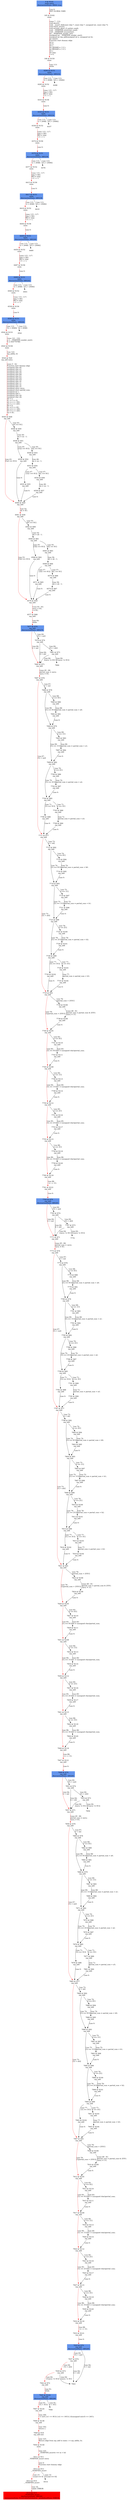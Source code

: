 digraph ARG {
node [style="filled" shape="box" color="white"]
0 [fillcolor="cornflowerblue" label="0 @ N141\nmain entry\nAbstractionState: ABS0: true\n" id="0"]
165 [label="165 @ N162\nmain\n" id="165"]
166 [label="166 @ N150\nmain\n" id="166"]
6294 [fillcolor="cornflowerblue" label="6294 @ N151\nmain\nAbstractionState: ABS232\n" id="6294"]
6295 [label="6295 @ N152\nmain\n" id="6295"]
6333 [label="6333 @ N156\nmain\n" id="6333"]
6335 [fillcolor="cornflowerblue" label="6335 @ N151\nmain\nAbstractionState: ABS234\n" id="6335"]
6336 [label="6336 @ N152\nmain\n" id="6336"]
6374 [label="6374 @ N156\nmain\n" id="6374"]
6376 [fillcolor="cornflowerblue" label="6376 @ N151\nmain\nAbstractionState: ABS236\n" id="6376"]
6377 [label="6377 @ N152\nmain\n" id="6377"]
6415 [label="6415 @ N156\nmain\n" id="6415"]
6417 [fillcolor="cornflowerblue" label="6417 @ N151\nmain\nAbstractionState: ABS238\n" id="6417"]
6418 [label="6418 @ N152\nmain\n" id="6418"]
6456 [label="6456 @ N156\nmain\n" id="6456"]
6458 [fillcolor="cornflowerblue" label="6458 @ N151\nmain\nAbstractionState: ABS240\n" id="6458"]
6459 [label="6459 @ N152\nmain\n" id="6459"]
6497 [label="6497 @ N156\nmain\n" id="6497"]
6499 [fillcolor="cornflowerblue" label="6499 @ N151\nmain\nAbstractionState: ABS242\n" id="6499"]
6500 [label="6500 @ N152\nmain\n" id="6500"]
6538 [label="6538 @ N156\nmain\n" id="6538"]
6540 [fillcolor="cornflowerblue" label="6540 @ N151\nmain\nAbstractionState: ABS244\n" id="6540"]
6542 [label="6542 @ N153\nmain\n" id="6542"]
6543 [label="6543 @ N158\nmain\n" id="6543"]
6544 [label="6544 @ N20\nmp_add entry\n" id="6544"]
6545 [label="6545 @ N48\nmp_add\n" id="6545"]
6560 [label="6560 @ N49\nmp_add\n" id="6560"]
6561 [label="6561 @ N58\nmp_add\n" id="6561"]
6576 [label="6576 @ N59\nmp_add\n" id="6576"]
6577 [label="6577 @ N69\nmp_add\n" id="6577"]
7677 [fillcolor="cornflowerblue" label="7677 @ N70\nmp_add\nAbstractionState: ABS279\n" id="7677"]
7685 [label="7685 @ N71\nmp_add\n" id="7685"]
7687 [label="7687 @ N76\nmp_add\n" id="7687"]
7711 [label="7711 @ N77\nmp_add\n" id="7711"]
7735 [label="7735 @ N91\nmp_add\n" id="7735"]
7740 [label="7740 @ N105\nmp_add\n" id="7740"]
7745 [label="7745 @ N109\nmp_add\n" id="7745"]
7750 [label="7750 @ N112\nmp_add\n" id="7750"]
7755 [label="7755 @ N115\nmp_add\n" id="7755"]
7760 [label="7760 @ N118\nmp_add\n" id="7760"]
7761 [label="7761 @ N121\nmp_add\n" id="7761"]
7763 [fillcolor="cornflowerblue" label="7763 @ N70\nmp_add\nAbstractionState: ABS281\n" id="7763"]
7771 [label="7771 @ N71\nmp_add\n" id="7771"]
7773 [label="7773 @ N76\nmp_add\n" id="7773"]
7797 [label="7797 @ N77\nmp_add\n" id="7797"]
7821 [label="7821 @ N91\nmp_add\n" id="7821"]
7826 [label="7826 @ N105\nmp_add\n" id="7826"]
7831 [label="7831 @ N109\nmp_add\n" id="7831"]
7836 [label="7836 @ N112\nmp_add\n" id="7836"]
7841 [label="7841 @ N115\nmp_add\n" id="7841"]
7846 [label="7846 @ N118\nmp_add\n" id="7846"]
7847 [label="7847 @ N121\nmp_add\n" id="7847"]
7849 [fillcolor="cornflowerblue" label="7849 @ N70\nmp_add\nAbstractionState: ABS283\n" id="7849"]
7857 [label="7857 @ N71\nmp_add\n" id="7857"]
7859 [label="7859 @ N76\nmp_add\n" id="7859"]
7883 [label="7883 @ N77\nmp_add\n" id="7883"]
7907 [label="7907 @ N91\nmp_add\n" id="7907"]
7912 [label="7912 @ N105\nmp_add\n" id="7912"]
7917 [label="7917 @ N109\nmp_add\n" id="7917"]
7922 [label="7922 @ N112\nmp_add\n" id="7922"]
7927 [label="7927 @ N115\nmp_add\n" id="7927"]
7932 [label="7932 @ N118\nmp_add\n" id="7932"]
7933 [label="7933 @ N121\nmp_add\n" id="7933"]
7935 [fillcolor="cornflowerblue" label="7935 @ N70\nmp_add\nAbstractionState: ABS285\n" id="7935"]
7937 [label="7937 @ N74\nmp_add\n" id="7937"]
7939 [label="7939 @ N73\nmp_add\n" id="7939"]
7942 [label="7942 @ N72\nmp_add\n" id="7942"]
7945 [fillcolor="cornflowerblue" label="7945 @ N122\nmp_add\nAbstractionState: ABS286\n" id="7945"]
7947 [label="7947 @ N124\nmp_add\n" id="7947"]
7948 [label="7948 @ N138\nmp_add\n" id="7948"]
7949 [label="7949 @ N19\nmp_add exit\n" id="7949"]
7950 [label="7950 @ N159\nmain\n" id="7950"]
8311 [label="8311 @ N11\n__VERIFIER_assert entry\n" id="8311"]
8312 [label="8312 @ N12\n__VERIFIER_assert\n" id="8312"]
8313 [label="8313 @ N14\n__VERIFIER_assert\n" id="8313"]
8316 [fillcolor="red" label="8316 @ N15\n__VERIFIER_assert\nAbstractionState: ABS295\n AutomatonState: ErrorLabelAutomaton: _predefinedState_ERROR\n" id="8316"]
7928 [label="7928 @ N119\nmp_add\n" id="7928"]
7930 [label="7930 @ N120\nmp_add\n" id="7930"]
7923 [label="7923 @ N116\nmp_add\n" id="7923"]
7925 [label="7925 @ N117\nmp_add\n" id="7925"]
7918 [label="7918 @ N113\nmp_add\n" id="7918"]
7920 [label="7920 @ N114\nmp_add\n" id="7920"]
7913 [label="7913 @ N110\nmp_add\n" id="7913"]
7915 [label="7915 @ N111\nmp_add\n" id="7915"]
7908 [label="7908 @ N106\nmp_add\n" id="7908"]
7910 [label="7910 @ N108\nmp_add\n" id="7910"]
7884 [label="7884 @ N92\nmp_add\n" id="7884"]
7890 [label="7890 @ N93\nmp_add\n" id="7890"]
7895 [label="7895 @ N96\nmp_add\n" id="7895"]
7900 [label="7900 @ N99\nmp_add\n" id="7900"]
7902 [label="7902 @ N102\nmp_add\n" id="7902"]
7901 [label="7901 @ N103\nmp_add\n" id="7901"]
7905 [label="7905 @ N104\nmp_add\n" id="7905"]
7896 [label="7896 @ N100\nmp_add\n" id="7896"]
7898 [label="7898 @ N101\nmp_add\n" id="7898"]
7891 [label="7891 @ N97\nmp_add\n" id="7891"]
7893 [label="7893 @ N98\nmp_add\n" id="7893"]
7886 [label="7886 @ N94\nmp_add\n" id="7886"]
7888 [label="7888 @ N95\nmp_add\n" id="7888"]
7860 [label="7860 @ N78\nmp_add\n" id="7860"]
7866 [label="7866 @ N79\nmp_add\n" id="7866"]
7871 [label="7871 @ N82\nmp_add\n" id="7871"]
7876 [label="7876 @ N85\nmp_add\n" id="7876"]
7878 [label="7878 @ N88\nmp_add\n" id="7878"]
7877 [label="7877 @ N89\nmp_add\n" id="7877"]
7881 [label="7881 @ N90\nmp_add\n" id="7881"]
7872 [label="7872 @ N86\nmp_add\n" id="7872"]
7874 [label="7874 @ N87\nmp_add\n" id="7874"]
7867 [label="7867 @ N83\nmp_add\n" id="7867"]
7869 [label="7869 @ N84\nmp_add\n" id="7869"]
7862 [label="7862 @ N80\nmp_add\n" id="7862"]
7864 [label="7864 @ N81\nmp_add\n" id="7864"]
7851 [label="7851 @ N74\nmp_add\n" id="7851"]
7853 [label="7853 @ N73\nmp_add\n" id="7853"]
7842 [label="7842 @ N119\nmp_add\n" id="7842"]
7844 [label="7844 @ N120\nmp_add\n" id="7844"]
7837 [label="7837 @ N116\nmp_add\n" id="7837"]
7839 [label="7839 @ N117\nmp_add\n" id="7839"]
7832 [label="7832 @ N113\nmp_add\n" id="7832"]
7834 [label="7834 @ N114\nmp_add\n" id="7834"]
7827 [label="7827 @ N110\nmp_add\n" id="7827"]
7829 [label="7829 @ N111\nmp_add\n" id="7829"]
7822 [label="7822 @ N106\nmp_add\n" id="7822"]
7824 [label="7824 @ N108\nmp_add\n" id="7824"]
7798 [label="7798 @ N92\nmp_add\n" id="7798"]
7804 [label="7804 @ N93\nmp_add\n" id="7804"]
7809 [label="7809 @ N96\nmp_add\n" id="7809"]
7814 [label="7814 @ N99\nmp_add\n" id="7814"]
7816 [label="7816 @ N102\nmp_add\n" id="7816"]
7815 [label="7815 @ N103\nmp_add\n" id="7815"]
7819 [label="7819 @ N104\nmp_add\n" id="7819"]
7810 [label="7810 @ N100\nmp_add\n" id="7810"]
7812 [label="7812 @ N101\nmp_add\n" id="7812"]
7805 [label="7805 @ N97\nmp_add\n" id="7805"]
7807 [label="7807 @ N98\nmp_add\n" id="7807"]
7800 [label="7800 @ N94\nmp_add\n" id="7800"]
7802 [label="7802 @ N95\nmp_add\n" id="7802"]
7774 [label="7774 @ N78\nmp_add\n" id="7774"]
7780 [label="7780 @ N79\nmp_add\n" id="7780"]
7785 [label="7785 @ N82\nmp_add\n" id="7785"]
7790 [label="7790 @ N85\nmp_add\n" id="7790"]
7792 [label="7792 @ N88\nmp_add\n" id="7792"]
7791 [label="7791 @ N89\nmp_add\n" id="7791"]
7795 [label="7795 @ N90\nmp_add\n" id="7795"]
7786 [label="7786 @ N86\nmp_add\n" id="7786"]
7788 [label="7788 @ N87\nmp_add\n" id="7788"]
7781 [label="7781 @ N83\nmp_add\n" id="7781"]
7783 [label="7783 @ N84\nmp_add\n" id="7783"]
7776 [label="7776 @ N80\nmp_add\n" id="7776"]
7778 [label="7778 @ N81\nmp_add\n" id="7778"]
7765 [label="7765 @ N74\nmp_add\n" id="7765"]
7767 [label="7767 @ N73\nmp_add\n" id="7767"]
7756 [label="7756 @ N119\nmp_add\n" id="7756"]
7758 [label="7758 @ N120\nmp_add\n" id="7758"]
7751 [label="7751 @ N116\nmp_add\n" id="7751"]
7753 [label="7753 @ N117\nmp_add\n" id="7753"]
7746 [label="7746 @ N113\nmp_add\n" id="7746"]
7748 [label="7748 @ N114\nmp_add\n" id="7748"]
7741 [label="7741 @ N110\nmp_add\n" id="7741"]
7743 [label="7743 @ N111\nmp_add\n" id="7743"]
7736 [label="7736 @ N106\nmp_add\n" id="7736"]
7738 [label="7738 @ N108\nmp_add\n" id="7738"]
7712 [label="7712 @ N92\nmp_add\n" id="7712"]
7718 [label="7718 @ N93\nmp_add\n" id="7718"]
7723 [label="7723 @ N96\nmp_add\n" id="7723"]
7728 [label="7728 @ N99\nmp_add\n" id="7728"]
7730 [label="7730 @ N102\nmp_add\n" id="7730"]
7729 [label="7729 @ N103\nmp_add\n" id="7729"]
7733 [label="7733 @ N104\nmp_add\n" id="7733"]
7724 [label="7724 @ N100\nmp_add\n" id="7724"]
7726 [label="7726 @ N101\nmp_add\n" id="7726"]
7719 [label="7719 @ N97\nmp_add\n" id="7719"]
7721 [label="7721 @ N98\nmp_add\n" id="7721"]
7714 [label="7714 @ N94\nmp_add\n" id="7714"]
7716 [label="7716 @ N95\nmp_add\n" id="7716"]
7688 [label="7688 @ N78\nmp_add\n" id="7688"]
7694 [label="7694 @ N79\nmp_add\n" id="7694"]
7699 [label="7699 @ N82\nmp_add\n" id="7699"]
7704 [label="7704 @ N85\nmp_add\n" id="7704"]
7706 [label="7706 @ N88\nmp_add\n" id="7706"]
7705 [label="7705 @ N89\nmp_add\n" id="7705"]
7709 [label="7709 @ N90\nmp_add\n" id="7709"]
7700 [label="7700 @ N86\nmp_add\n" id="7700"]
7702 [label="7702 @ N87\nmp_add\n" id="7702"]
7695 [label="7695 @ N83\nmp_add\n" id="7695"]
7697 [label="7697 @ N84\nmp_add\n" id="7697"]
7690 [label="7690 @ N80\nmp_add\n" id="7690"]
7692 [label="7692 @ N81\nmp_add\n" id="7692"]
7679 [label="7679 @ N74\nmp_add\n" id="7679"]
7681 [label="7681 @ N73\nmp_add\n" id="7681"]
6562 [label="6562 @ N60\nmp_add\n" id="6562"]
6564 [label="6564 @ N61\nmp_add\n" id="6564"]
6566 [label="6566 @ N62\nmp_add\n" id="6566"]
6565 [label="6565 @ N63\nmp_add\n" id="6565"]
6569 [label="6569 @ N64\nmp_add\n" id="6569"]
6571 [label="6571 @ N65\nmp_add\n" id="6571"]
6570 [label="6570 @ N66\nmp_add\n" id="6570"]
6574 [label="6574 @ N67\nmp_add\n" id="6574"]
6546 [label="6546 @ N50\nmp_add\n" id="6546"]
6548 [label="6548 @ N51\nmp_add\n" id="6548"]
6550 [label="6550 @ N52\nmp_add\n" id="6550"]
6549 [label="6549 @ N53\nmp_add\n" id="6549"]
6553 [label="6553 @ N54\nmp_add\n" id="6553"]
6555 [label="6555 @ N55\nmp_add\n" id="6555"]
6554 [label="6554 @ N56\nmp_add\n" id="6554"]
6558 [label="6558 @ N57\nmp_add\n" id="6558"]
0 -> 165 [color="red" label="Line 0: \lINIT GLOBAL VARS\l" id="0 -> 165"]
165 -> 166 [color="red" label="Lines 7 - 112: \lvoid abort();\lvoid __assert_fail(const char *, const char *, unsigned int, const char *);\lvoid reach_error();\lvoid assume_abort_if_not(int cond);\lvoid __VERIFIER_assert(int cond);\lvoid __VERIFIER_assume(int);\lint __VERIFIER_nondet_int();\lunsigned int __VERIFIER_nondet_uint();\lunsigned int mp_add(unsigned int a, unsigned int b);\lint main();\lFunction start dummy edge\lint a;\lint b;\lint r;\lint A[2048] = { 0 };\lint B[2048] = { 0 };\lint i;\lint tmp;\li = 0;\l" id="165 -> 166"]
166 -> 6294 [color="red" label="Line 113: \lwhile\l" id="166 -> 6294"]
6294 -> 6295 [color="red" label="Line 113: \l[i < 2048]\l" id="6294 -> 6295"]
6294 -> 6296 [label="Line 113: \l[!(i < 2048)]\l" id="6294 -> 6296"]
6295 -> 6333 [color="red" label="Lines 115 - 117: \ltmp = A[i];\lB[i] = tmp;\li = i + 1;\l" id="6295 -> 6333"]
6333 -> 6335 [color="red" label="Line 0: \l\l" id="6333 -> 6335"]
6335 -> 6336 [color="red" label="Line 113: \l[i < 2048]\l" id="6335 -> 6336"]
6335 -> 6337 [label="Line 113: \l[!(i < 2048)]\l" id="6335 -> 6337"]
6336 -> 6374 [color="red" label="Lines 115 - 117: \ltmp = A[i];\lB[i] = tmp;\li = i + 1;\l" id="6336 -> 6374"]
6374 -> 6376 [color="red" label="Line 0: \l\l" id="6374 -> 6376"]
6376 -> 6377 [color="red" label="Line 113: \l[i < 2048]\l" id="6376 -> 6377"]
6376 -> 6378 [label="Line 113: \l[!(i < 2048)]\l" id="6376 -> 6378"]
6377 -> 6415 [color="red" label="Lines 115 - 117: \ltmp = A[i];\lB[i] = tmp;\li = i + 1;\l" id="6377 -> 6415"]
6415 -> 6417 [color="red" label="Line 0: \l\l" id="6415 -> 6417"]
6417 -> 6418 [color="red" label="Line 113: \l[i < 2048]\l" id="6417 -> 6418"]
6417 -> 6419 [label="Line 113: \l[!(i < 2048)]\l" id="6417 -> 6419"]
6418 -> 6456 [color="red" label="Lines 115 - 117: \ltmp = A[i];\lB[i] = tmp;\li = i + 1;\l" id="6418 -> 6456"]
6456 -> 6458 [color="red" label="Line 0: \l\l" id="6456 -> 6458"]
6458 -> 6459 [color="red" label="Line 113: \l[i < 2048]\l" id="6458 -> 6459"]
6458 -> 6460 [label="Line 113: \l[!(i < 2048)]\l" id="6458 -> 6460"]
6459 -> 6497 [color="red" label="Lines 115 - 117: \ltmp = A[i];\lB[i] = tmp;\li = i + 1;\l" id="6459 -> 6497"]
6497 -> 6499 [color="red" label="Line 0: \l\l" id="6497 -> 6499"]
6499 -> 6500 [color="red" label="Line 113: \l[i < 2048]\l" id="6499 -> 6500"]
6499 -> 6501 [label="Line 113: \l[!(i < 2048)]\l" id="6499 -> 6501"]
6500 -> 6538 [color="red" label="Lines 115 - 117: \ltmp = A[i];\lB[i] = tmp;\li = i + 1;\l" id="6500 -> 6538"]
6538 -> 6540 [color="red" label="Line 0: \l\l" id="6538 -> 6540"]
6540 -> 6541 [label="Line 113: \l[i < 2048]\l" id="6540 -> 6541"]
6540 -> 6542 [color="red" label="Line 113: \l[!(i < 2048)]\l" id="6540 -> 6542"]
6542 -> 6543 [color="red" label="Lines 121 - 122: \la = __VERIFIER_nondet_uint();\lb = 234770789;\l" id="6542 -> 6543"]
6543 -> 6544 [color="red" label="Line 123: \lmp_add(a, b)\l" id="6543 -> 6544"]
6544 -> 6545 [color="red" label="Lines 0 - 42: \lFunction start dummy edge\lunsigned char a0;\lunsigned char a1;\lunsigned char a2;\lunsigned char a3;\lunsigned char b0;\lunsigned char b1;\lunsigned char b2;\lunsigned char b3;\lunsigned char r0;\lunsigned char r1;\lunsigned char r2;\lunsigned char r3;\lunsigned short carry;\lunsigned short partial_sum;\lunsigned int r;\lunsigned char i;\lunsigned char na;\lunsigned char nb;\la0 = a;\la1 = a >> 8;\la2 = a >> 16U;\la3 = a >> 24U;\lb0 = b;\lb1 = b >> 8U;\lb2 = b >> 16U;\lb3 = b >> 24U;\lna = 4U;\l" id="6544 -> 6545"]
6545 -> 6546 [label="Line 43: \l[a3 == 0U]\l" id="6545 -> 6546"]
6545 -> 6560 [color="red" label="Line 43: \l[!(a3 == 0U)]\l" id="6545 -> 6560"]
6560 -> 6561 [color="red" label="Line 52: \lnb = 4U;\l" id="6560 -> 6561"]
6561 -> 6562 [label="Line 53: \l[b3 == 0U]\l" id="6561 -> 6562"]
6561 -> 6576 [color="red" label="Line 53: \l[!(b3 == 0U)]\l" id="6561 -> 6576"]
6576 -> 6577 [color="red" label="Lines 62 - 63: \lcarry = 0U;\li = 0U;\l" id="6576 -> 6577"]
6577 -> 7677 [color="red" label="Line 64: \lwhile\l" id="6577 -> 7677"]
7677 -> 7679 [label="Line 64: \l[!(i < na)]\l" id="7677 -> 7679"]
7677 -> 7685 [color="red" label="Line 64: \l[i < na]\l" id="7677 -> 7685"]
7685 -> 7687 [color="red" label="Lines 65 - 66: \lpartial_sum = carry;\lcarry = 0U;\l" id="7685 -> 7687"]
7687 -> 7688 [label="Line 67: \l[i < na]\l" id="7687 -> 7688"]
7687 -> 7711 [color="red" label="Line 67: \l[!(i < na)]\l" id="7687 -> 7711"]
7711 -> 7712 [label="Line 73: \l[i < nb]\l" id="7711 -> 7712"]
7711 -> 7735 [color="red" label="Line 73: \l[!(i < nb)]\l" id="7711 -> 7735"]
7735 -> 7736 [label="Line 79: \l[partial_sum > 255U]\l" id="7735 -> 7736"]
7735 -> 7740 [color="red" label="Line 79: \l[!(partial_sum > 255U)]\l" id="7735 -> 7740"]
7740 -> 7741 [label="Line 83: \l[i == 0U]\l" id="7740 -> 7741"]
7740 -> 7745 [color="red" label="Line 83: \l[!(i == 0U)]\l" id="7740 -> 7745"]
7745 -> 7746 [label="Line 84: \l[i == 1U]\l" id="7745 -> 7746"]
7745 -> 7750 [color="red" label="Line 84: \l[!(i == 1U)]\l" id="7745 -> 7750"]
7750 -> 7751 [label="Line 85: \l[i == 2U]\l" id="7750 -> 7751"]
7750 -> 7755 [color="red" label="Line 85: \l[!(i == 2U)]\l" id="7750 -> 7755"]
7755 -> 7756 [label="Line 86: \l[i == 3U]\l" id="7755 -> 7756"]
7755 -> 7760 [color="red" label="Line 86: \l[!(i == 3U)]\l" id="7755 -> 7760"]
7760 -> 7761 [color="red" label="Line 88: \li = i + 1U;\l" id="7760 -> 7761"]
7761 -> 7763 [color="red" label="Line 0: \l\l" id="7761 -> 7763"]
7763 -> 7765 [label="Line 64: \l[!(i < na)]\l" id="7763 -> 7765"]
7763 -> 7771 [color="red" label="Line 64: \l[i < na]\l" id="7763 -> 7771"]
7771 -> 7773 [color="red" label="Lines 65 - 66: \lpartial_sum = carry;\lcarry = 0U;\l" id="7771 -> 7773"]
7773 -> 7774 [label="Line 67: \l[i < na]\l" id="7773 -> 7774"]
7773 -> 7797 [color="red" label="Line 67: \l[!(i < na)]\l" id="7773 -> 7797"]
7797 -> 7798 [label="Line 73: \l[i < nb]\l" id="7797 -> 7798"]
7797 -> 7821 [color="red" label="Line 73: \l[!(i < nb)]\l" id="7797 -> 7821"]
7821 -> 7822 [label="Line 79: \l[partial_sum > 255U]\l" id="7821 -> 7822"]
7821 -> 7826 [color="red" label="Line 79: \l[!(partial_sum > 255U)]\l" id="7821 -> 7826"]
7826 -> 7827 [label="Line 83: \l[i == 0U]\l" id="7826 -> 7827"]
7826 -> 7831 [color="red" label="Line 83: \l[!(i == 0U)]\l" id="7826 -> 7831"]
7831 -> 7832 [label="Line 84: \l[i == 1U]\l" id="7831 -> 7832"]
7831 -> 7836 [color="red" label="Line 84: \l[!(i == 1U)]\l" id="7831 -> 7836"]
7836 -> 7837 [label="Line 85: \l[i == 2U]\l" id="7836 -> 7837"]
7836 -> 7841 [color="red" label="Line 85: \l[!(i == 2U)]\l" id="7836 -> 7841"]
7841 -> 7842 [label="Line 86: \l[i == 3U]\l" id="7841 -> 7842"]
7841 -> 7846 [color="red" label="Line 86: \l[!(i == 3U)]\l" id="7841 -> 7846"]
7846 -> 7847 [color="red" label="Line 88: \li = i + 1U;\l" id="7846 -> 7847"]
7847 -> 7849 [color="red" label="Line 0: \l\l" id="7847 -> 7849"]
7849 -> 7851 [label="Line 64: \l[!(i < na)]\l" id="7849 -> 7851"]
7849 -> 7857 [color="red" label="Line 64: \l[i < na]\l" id="7849 -> 7857"]
7857 -> 7859 [color="red" label="Lines 65 - 66: \lpartial_sum = carry;\lcarry = 0U;\l" id="7857 -> 7859"]
7859 -> 7860 [label="Line 67: \l[i < na]\l" id="7859 -> 7860"]
7859 -> 7883 [color="red" label="Line 67: \l[!(i < na)]\l" id="7859 -> 7883"]
7883 -> 7884 [label="Line 73: \l[i < nb]\l" id="7883 -> 7884"]
7883 -> 7907 [color="red" label="Line 73: \l[!(i < nb)]\l" id="7883 -> 7907"]
7907 -> 7908 [label="Line 79: \l[partial_sum > 255U]\l" id="7907 -> 7908"]
7907 -> 7912 [color="red" label="Line 79: \l[!(partial_sum > 255U)]\l" id="7907 -> 7912"]
7912 -> 7913 [label="Line 83: \l[i == 0U]\l" id="7912 -> 7913"]
7912 -> 7917 [color="red" label="Line 83: \l[!(i == 0U)]\l" id="7912 -> 7917"]
7917 -> 7918 [label="Line 84: \l[i == 1U]\l" id="7917 -> 7918"]
7917 -> 7922 [color="red" label="Line 84: \l[!(i == 1U)]\l" id="7917 -> 7922"]
7922 -> 7923 [label="Line 85: \l[i == 2U]\l" id="7922 -> 7923"]
7922 -> 7927 [color="red" label="Line 85: \l[!(i == 2U)]\l" id="7922 -> 7927"]
7927 -> 7928 [label="Line 86: \l[i == 3U]\l" id="7927 -> 7928"]
7927 -> 7932 [color="red" label="Line 86: \l[!(i == 3U)]\l" id="7927 -> 7932"]
7932 -> 7933 [color="red" label="Line 88: \li = i + 1U;\l" id="7932 -> 7933"]
7933 -> 7935 [color="red" label="Line 0: \l\l" id="7933 -> 7935"]
7935 -> 7937 [color="red" label="Line 64: \l[!(i < na)]\l" id="7935 -> 7937"]
7935 -> 7943 [label="Line 64: \l[i < na]\l" id="7935 -> 7943"]
7937 -> 7939 [color="red" label="Line 64: \l[!(i < nb)]\l" id="7937 -> 7939"]
7937 -> 7943 [label="Line 64: \l[i < nb]\l" id="7937 -> 7943"]
7939 -> 7942 [color="red" label="Line 64: \l[!(carry != 0U)]\l" id="7939 -> 7942"]
7939 -> 7943 [label="Line 64: \l[carry != 0U]\l" id="7939 -> 7943"]
7942 -> 7945 [color="red" label="Line 91: \lwhile\l" id="7942 -> 7945"]
7945 -> 7946 [label="Line 91: \l[i < 4U]\l" id="7945 -> 7946"]
7945 -> 7947 [color="red" label="Line 91: \l[!(i < 4U)]\l" id="7945 -> 7947"]
7947 -> 7948 [color="red" label="Line 100: \lr = ((r0 | (r1 << 8U)) | (r2 << 16U)) | (((unsigned int)r3) << 24U);\l" id="7947 -> 7948"]
7948 -> 7949 [color="red" label="Line 102: \lreturn r;\l" id="7948 -> 7949"]
7949 -> 7950 [color="red" label="Line 123: \lReturn edge from mp_add to main: r = mp_add(a, b);\l" id="7949 -> 7950"]
7950 -> 8311 [color="red" label="Line 125: \l__VERIFIER_assert(r == (a + b))\l" id="7950 -> 8311"]
8311 -> 8312 [color="red" label="Line 0: \lFunction start dummy edge\l" id="8311 -> 8312"]
8312 -> 8313 [color="red" label="Line 15: \l[cond == 0]\l" id="8312 -> 8313"]
8312 -> 8314 [label="Line 15: \l[!(cond == 0)]\l" id="8312 -> 8314"]
8313 -> 8316 [color="red" label="Line 16: \lLabel: ERROR\l" id="8313 -> 8316"]
7928 -> 7930 [label="Line 86: \lr3 = (unsigned char)partial_sum;\l" id="7928 -> 7930"]
7930 -> 7932 [label="Line 0: \l\l" id="7930 -> 7932"]
7923 -> 7925 [label="Line 85: \lr2 = (unsigned char)partial_sum;\l" id="7923 -> 7925"]
7925 -> 7927 [label="Line 0: \l\l" id="7925 -> 7927"]
7918 -> 7920 [label="Line 84: \lr1 = (unsigned char)partial_sum;\l" id="7918 -> 7920"]
7920 -> 7922 [label="Line 0: \l\l" id="7920 -> 7922"]
7913 -> 7915 [label="Line 83: \lr0 = (unsigned char)partial_sum;\l" id="7913 -> 7915"]
7915 -> 7917 [label="Line 0: \l\l" id="7915 -> 7917"]
7908 -> 7910 [label="Lines 80 - 81: \lpartial_sum = partial_sum & 255U;\lcarry = 1U;\l" id="7908 -> 7910"]
7910 -> 7912 [label="Line 0: \l\l" id="7910 -> 7912"]
7884 -> 7886 [label="Line 74: \l[i == 0U]\l" id="7884 -> 7886"]
7884 -> 7890 [label="Line 74: \l[!(i == 0U)]\l" id="7884 -> 7890"]
7890 -> 7891 [label="Line 75: \l[i == 1U]\l" id="7890 -> 7891"]
7890 -> 7895 [label="Line 75: \l[!(i == 1U)]\l" id="7890 -> 7895"]
7895 -> 7896 [label="Line 76: \l[i == 2U]\l" id="7895 -> 7896"]
7895 -> 7900 [label="Line 76: \l[!(i == 2U)]\l" id="7895 -> 7900"]
7900 -> 7901 [label="Line 77: \l[i == 3U]\l" id="7900 -> 7901"]
7900 -> 7902 [label="Line 77: \l[!(i == 3U)]\l" id="7900 -> 7902"]
7902 -> 7907 [label="Line 0: \l\l" id="7902 -> 7907"]
7901 -> 7905 [label="Line 77: \lpartial_sum = partial_sum + b3;\l" id="7901 -> 7905"]
7905 -> 7907 [label="Line 0: \l\l" id="7905 -> 7907"]
7896 -> 7898 [label="Line 76: \lpartial_sum = partial_sum + b2;\l" id="7896 -> 7898"]
7898 -> 7900 [label="Line 0: \l\l" id="7898 -> 7900"]
7891 -> 7893 [label="Line 75: \lpartial_sum = partial_sum + b1;\l" id="7891 -> 7893"]
7893 -> 7895 [label="Line 0: \l\l" id="7893 -> 7895"]
7886 -> 7888 [label="Line 74: \lpartial_sum = partial_sum + b0;\l" id="7886 -> 7888"]
7888 -> 7890 [label="Line 0: \l\l" id="7888 -> 7890"]
7860 -> 7862 [label="Line 68: \l[i == 0U]\l" id="7860 -> 7862"]
7860 -> 7866 [label="Line 68: \l[!(i == 0U)]\l" id="7860 -> 7866"]
7866 -> 7867 [label="Line 69: \l[i == 1U]\l" id="7866 -> 7867"]
7866 -> 7871 [label="Line 69: \l[!(i == 1U)]\l" id="7866 -> 7871"]
7871 -> 7872 [label="Line 70: \l[i == 2U]\l" id="7871 -> 7872"]
7871 -> 7876 [label="Line 70: \l[!(i == 2U)]\l" id="7871 -> 7876"]
7876 -> 7877 [label="Line 71: \l[i == 3U]\l" id="7876 -> 7877"]
7876 -> 7878 [label="Line 71: \l[!(i == 3U)]\l" id="7876 -> 7878"]
7878 -> 7883 [label="Line 0: \l\l" id="7878 -> 7883"]
7877 -> 7881 [label="Line 71: \lpartial_sum = partial_sum + a3;\l" id="7877 -> 7881"]
7881 -> 7883 [label="Line 0: \l\l" id="7881 -> 7883"]
7872 -> 7874 [label="Line 70: \lpartial_sum = partial_sum + a2;\l" id="7872 -> 7874"]
7874 -> 7876 [label="Line 0: \l\l" id="7874 -> 7876"]
7867 -> 7869 [label="Line 69: \lpartial_sum = partial_sum + a1;\l" id="7867 -> 7869"]
7869 -> 7871 [label="Line 0: \l\l" id="7869 -> 7871"]
7862 -> 7864 [label="Line 68: \lpartial_sum = partial_sum + a0;\l" id="7862 -> 7864"]
7864 -> 7866 [label="Line 0: \l\l" id="7864 -> 7866"]
7851 -> 7853 [label="Line 64: \l[!(i < nb)]\l" id="7851 -> 7853"]
7851 -> 7857 [label="Line 64: \l[i < nb]\l" id="7851 -> 7857"]
7853 -> 7856 [label="Line 64: \l[!(carry != 0U)]\l" id="7853 -> 7856"]
7853 -> 7857 [label="Line 64: \l[carry != 0U]\l" id="7853 -> 7857"]
7842 -> 7844 [label="Line 86: \lr3 = (unsigned char)partial_sum;\l" id="7842 -> 7844"]
7844 -> 7846 [label="Line 0: \l\l" id="7844 -> 7846"]
7837 -> 7839 [label="Line 85: \lr2 = (unsigned char)partial_sum;\l" id="7837 -> 7839"]
7839 -> 7841 [label="Line 0: \l\l" id="7839 -> 7841"]
7832 -> 7834 [label="Line 84: \lr1 = (unsigned char)partial_sum;\l" id="7832 -> 7834"]
7834 -> 7836 [label="Line 0: \l\l" id="7834 -> 7836"]
7827 -> 7829 [label="Line 83: \lr0 = (unsigned char)partial_sum;\l" id="7827 -> 7829"]
7829 -> 7831 [label="Line 0: \l\l" id="7829 -> 7831"]
7822 -> 7824 [label="Lines 80 - 81: \lpartial_sum = partial_sum & 255U;\lcarry = 1U;\l" id="7822 -> 7824"]
7824 -> 7826 [label="Line 0: \l\l" id="7824 -> 7826"]
7798 -> 7800 [label="Line 74: \l[i == 0U]\l" id="7798 -> 7800"]
7798 -> 7804 [label="Line 74: \l[!(i == 0U)]\l" id="7798 -> 7804"]
7804 -> 7805 [label="Line 75: \l[i == 1U]\l" id="7804 -> 7805"]
7804 -> 7809 [label="Line 75: \l[!(i == 1U)]\l" id="7804 -> 7809"]
7809 -> 7810 [label="Line 76: \l[i == 2U]\l" id="7809 -> 7810"]
7809 -> 7814 [label="Line 76: \l[!(i == 2U)]\l" id="7809 -> 7814"]
7814 -> 7815 [label="Line 77: \l[i == 3U]\l" id="7814 -> 7815"]
7814 -> 7816 [label="Line 77: \l[!(i == 3U)]\l" id="7814 -> 7816"]
7816 -> 7821 [label="Line 0: \l\l" id="7816 -> 7821"]
7815 -> 7819 [label="Line 77: \lpartial_sum = partial_sum + b3;\l" id="7815 -> 7819"]
7819 -> 7821 [label="Line 0: \l\l" id="7819 -> 7821"]
7810 -> 7812 [label="Line 76: \lpartial_sum = partial_sum + b2;\l" id="7810 -> 7812"]
7812 -> 7814 [label="Line 0: \l\l" id="7812 -> 7814"]
7805 -> 7807 [label="Line 75: \lpartial_sum = partial_sum + b1;\l" id="7805 -> 7807"]
7807 -> 7809 [label="Line 0: \l\l" id="7807 -> 7809"]
7800 -> 7802 [label="Line 74: \lpartial_sum = partial_sum + b0;\l" id="7800 -> 7802"]
7802 -> 7804 [label="Line 0: \l\l" id="7802 -> 7804"]
7774 -> 7776 [label="Line 68: \l[i == 0U]\l" id="7774 -> 7776"]
7774 -> 7780 [label="Line 68: \l[!(i == 0U)]\l" id="7774 -> 7780"]
7780 -> 7781 [label="Line 69: \l[i == 1U]\l" id="7780 -> 7781"]
7780 -> 7785 [label="Line 69: \l[!(i == 1U)]\l" id="7780 -> 7785"]
7785 -> 7786 [label="Line 70: \l[i == 2U]\l" id="7785 -> 7786"]
7785 -> 7790 [label="Line 70: \l[!(i == 2U)]\l" id="7785 -> 7790"]
7790 -> 7791 [label="Line 71: \l[i == 3U]\l" id="7790 -> 7791"]
7790 -> 7792 [label="Line 71: \l[!(i == 3U)]\l" id="7790 -> 7792"]
7792 -> 7797 [label="Line 0: \l\l" id="7792 -> 7797"]
7791 -> 7795 [label="Line 71: \lpartial_sum = partial_sum + a3;\l" id="7791 -> 7795"]
7795 -> 7797 [label="Line 0: \l\l" id="7795 -> 7797"]
7786 -> 7788 [label="Line 70: \lpartial_sum = partial_sum + a2;\l" id="7786 -> 7788"]
7788 -> 7790 [label="Line 0: \l\l" id="7788 -> 7790"]
7781 -> 7783 [label="Line 69: \lpartial_sum = partial_sum + a1;\l" id="7781 -> 7783"]
7783 -> 7785 [label="Line 0: \l\l" id="7783 -> 7785"]
7776 -> 7778 [label="Line 68: \lpartial_sum = partial_sum + a0;\l" id="7776 -> 7778"]
7778 -> 7780 [label="Line 0: \l\l" id="7778 -> 7780"]
7765 -> 7767 [label="Line 64: \l[!(i < nb)]\l" id="7765 -> 7767"]
7765 -> 7771 [label="Line 64: \l[i < nb]\l" id="7765 -> 7771"]
7767 -> 7770 [label="Line 64: \l[!(carry != 0U)]\l" id="7767 -> 7770"]
7767 -> 7771 [label="Line 64: \l[carry != 0U]\l" id="7767 -> 7771"]
7756 -> 7758 [label="Line 86: \lr3 = (unsigned char)partial_sum;\l" id="7756 -> 7758"]
7758 -> 7760 [label="Line 0: \l\l" id="7758 -> 7760"]
7751 -> 7753 [label="Line 85: \lr2 = (unsigned char)partial_sum;\l" id="7751 -> 7753"]
7753 -> 7755 [label="Line 0: \l\l" id="7753 -> 7755"]
7746 -> 7748 [label="Line 84: \lr1 = (unsigned char)partial_sum;\l" id="7746 -> 7748"]
7748 -> 7750 [label="Line 0: \l\l" id="7748 -> 7750"]
7741 -> 7743 [label="Line 83: \lr0 = (unsigned char)partial_sum;\l" id="7741 -> 7743"]
7743 -> 7745 [label="Line 0: \l\l" id="7743 -> 7745"]
7736 -> 7738 [label="Lines 80 - 81: \lpartial_sum = partial_sum & 255U;\lcarry = 1U;\l" id="7736 -> 7738"]
7738 -> 7740 [label="Line 0: \l\l" id="7738 -> 7740"]
7712 -> 7714 [label="Line 74: \l[i == 0U]\l" id="7712 -> 7714"]
7712 -> 7718 [label="Line 74: \l[!(i == 0U)]\l" id="7712 -> 7718"]
7718 -> 7719 [label="Line 75: \l[i == 1U]\l" id="7718 -> 7719"]
7718 -> 7723 [label="Line 75: \l[!(i == 1U)]\l" id="7718 -> 7723"]
7723 -> 7724 [label="Line 76: \l[i == 2U]\l" id="7723 -> 7724"]
7723 -> 7728 [label="Line 76: \l[!(i == 2U)]\l" id="7723 -> 7728"]
7728 -> 7729 [label="Line 77: \l[i == 3U]\l" id="7728 -> 7729"]
7728 -> 7730 [label="Line 77: \l[!(i == 3U)]\l" id="7728 -> 7730"]
7730 -> 7735 [label="Line 0: \l\l" id="7730 -> 7735"]
7729 -> 7733 [label="Line 77: \lpartial_sum = partial_sum + b3;\l" id="7729 -> 7733"]
7733 -> 7735 [label="Line 0: \l\l" id="7733 -> 7735"]
7724 -> 7726 [label="Line 76: \lpartial_sum = partial_sum + b2;\l" id="7724 -> 7726"]
7726 -> 7728 [label="Line 0: \l\l" id="7726 -> 7728"]
7719 -> 7721 [label="Line 75: \lpartial_sum = partial_sum + b1;\l" id="7719 -> 7721"]
7721 -> 7723 [label="Line 0: \l\l" id="7721 -> 7723"]
7714 -> 7716 [label="Line 74: \lpartial_sum = partial_sum + b0;\l" id="7714 -> 7716"]
7716 -> 7718 [label="Line 0: \l\l" id="7716 -> 7718"]
7688 -> 7690 [label="Line 68: \l[i == 0U]\l" id="7688 -> 7690"]
7688 -> 7694 [label="Line 68: \l[!(i == 0U)]\l" id="7688 -> 7694"]
7694 -> 7695 [label="Line 69: \l[i == 1U]\l" id="7694 -> 7695"]
7694 -> 7699 [label="Line 69: \l[!(i == 1U)]\l" id="7694 -> 7699"]
7699 -> 7700 [label="Line 70: \l[i == 2U]\l" id="7699 -> 7700"]
7699 -> 7704 [label="Line 70: \l[!(i == 2U)]\l" id="7699 -> 7704"]
7704 -> 7705 [label="Line 71: \l[i == 3U]\l" id="7704 -> 7705"]
7704 -> 7706 [label="Line 71: \l[!(i == 3U)]\l" id="7704 -> 7706"]
7706 -> 7711 [label="Line 0: \l\l" id="7706 -> 7711"]
7705 -> 7709 [label="Line 71: \lpartial_sum = partial_sum + a3;\l" id="7705 -> 7709"]
7709 -> 7711 [label="Line 0: \l\l" id="7709 -> 7711"]
7700 -> 7702 [label="Line 70: \lpartial_sum = partial_sum + a2;\l" id="7700 -> 7702"]
7702 -> 7704 [label="Line 0: \l\l" id="7702 -> 7704"]
7695 -> 7697 [label="Line 69: \lpartial_sum = partial_sum + a1;\l" id="7695 -> 7697"]
7697 -> 7699 [label="Line 0: \l\l" id="7697 -> 7699"]
7690 -> 7692 [label="Line 68: \lpartial_sum = partial_sum + a0;\l" id="7690 -> 7692"]
7692 -> 7694 [label="Line 0: \l\l" id="7692 -> 7694"]
7679 -> 7681 [label="Line 64: \l[!(i < nb)]\l" id="7679 -> 7681"]
7679 -> 7685 [label="Line 64: \l[i < nb]\l" id="7679 -> 7685"]
7681 -> 7684 [label="Line 64: \l[!(carry != 0U)]\l" id="7681 -> 7684"]
7681 -> 7685 [label="Line 64: \l[carry != 0U]\l" id="7681 -> 7685"]
6562 -> 6564 [label="Line 54: \lnb = nb - 1;\l" id="6562 -> 6564"]
6564 -> 6565 [label="Line 55: \l[b2 == 0U]\l" id="6564 -> 6565"]
6564 -> 6566 [label="Line 55: \l[!(b2 == 0U)]\l" id="6564 -> 6566"]
6566 -> 6576 [label="Line 0: \l\l" id="6566 -> 6576"]
6565 -> 6569 [label="Line 56: \lnb = nb - 1;\l" id="6565 -> 6569"]
6569 -> 6570 [label="Line 57: \l[b1 == 0U]\l" id="6569 -> 6570"]
6569 -> 6571 [label="Line 57: \l[!(b1 == 0U)]\l" id="6569 -> 6571"]
6571 -> 6576 [label="Line 0: \l\l" id="6571 -> 6576"]
6570 -> 6574 [label="Line 58: \lnb = nb - 1;\l" id="6570 -> 6574"]
6574 -> 6576 [label="Line 0: \l\l" id="6574 -> 6576"]
6546 -> 6548 [label="Line 44: \lna = na - 1;\l" id="6546 -> 6548"]
6548 -> 6549 [label="Line 45: \l[a2 == 0U]\l" id="6548 -> 6549"]
6548 -> 6550 [label="Line 45: \l[!(a2 == 0U)]\l" id="6548 -> 6550"]
6550 -> 6560 [label="Line 0: \l\l" id="6550 -> 6560"]
6549 -> 6553 [label="Line 46: \lna = na - 1;\l" id="6549 -> 6553"]
6553 -> 6554 [label="Line 47: \l[a1 == 0U]\l" id="6553 -> 6554"]
6553 -> 6555 [label="Line 47: \l[!(a1 == 0U)]\l" id="6553 -> 6555"]
6555 -> 6560 [label="Line 0: \l\l" id="6555 -> 6560"]
6554 -> 6558 [label="Line 48: \lna = na - 1;\l" id="6554 -> 6558"]
6558 -> 6560 [label="Line 0: \l\l" id="6558 -> 6560"]
}
